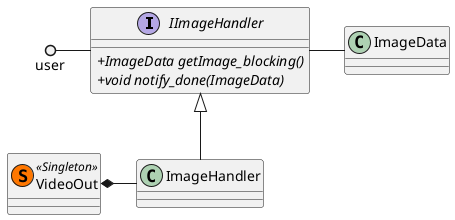 @startuml
skinparam classAttributeIconSize 0

interface IImageHandler{
  + {abstract} ImageData getImage_blocking()
  + {abstract} void notify_done(ImageData)
}

class ImageHandler{

}

class ImageData

IImageHandler <|-- ImageHandler
IImageHandler - ImageData

class VideoOut << (S,#FF7700) Singleton >> {}
VideoOut *-ImageHandler

user ()- IImageHandler
@enduml